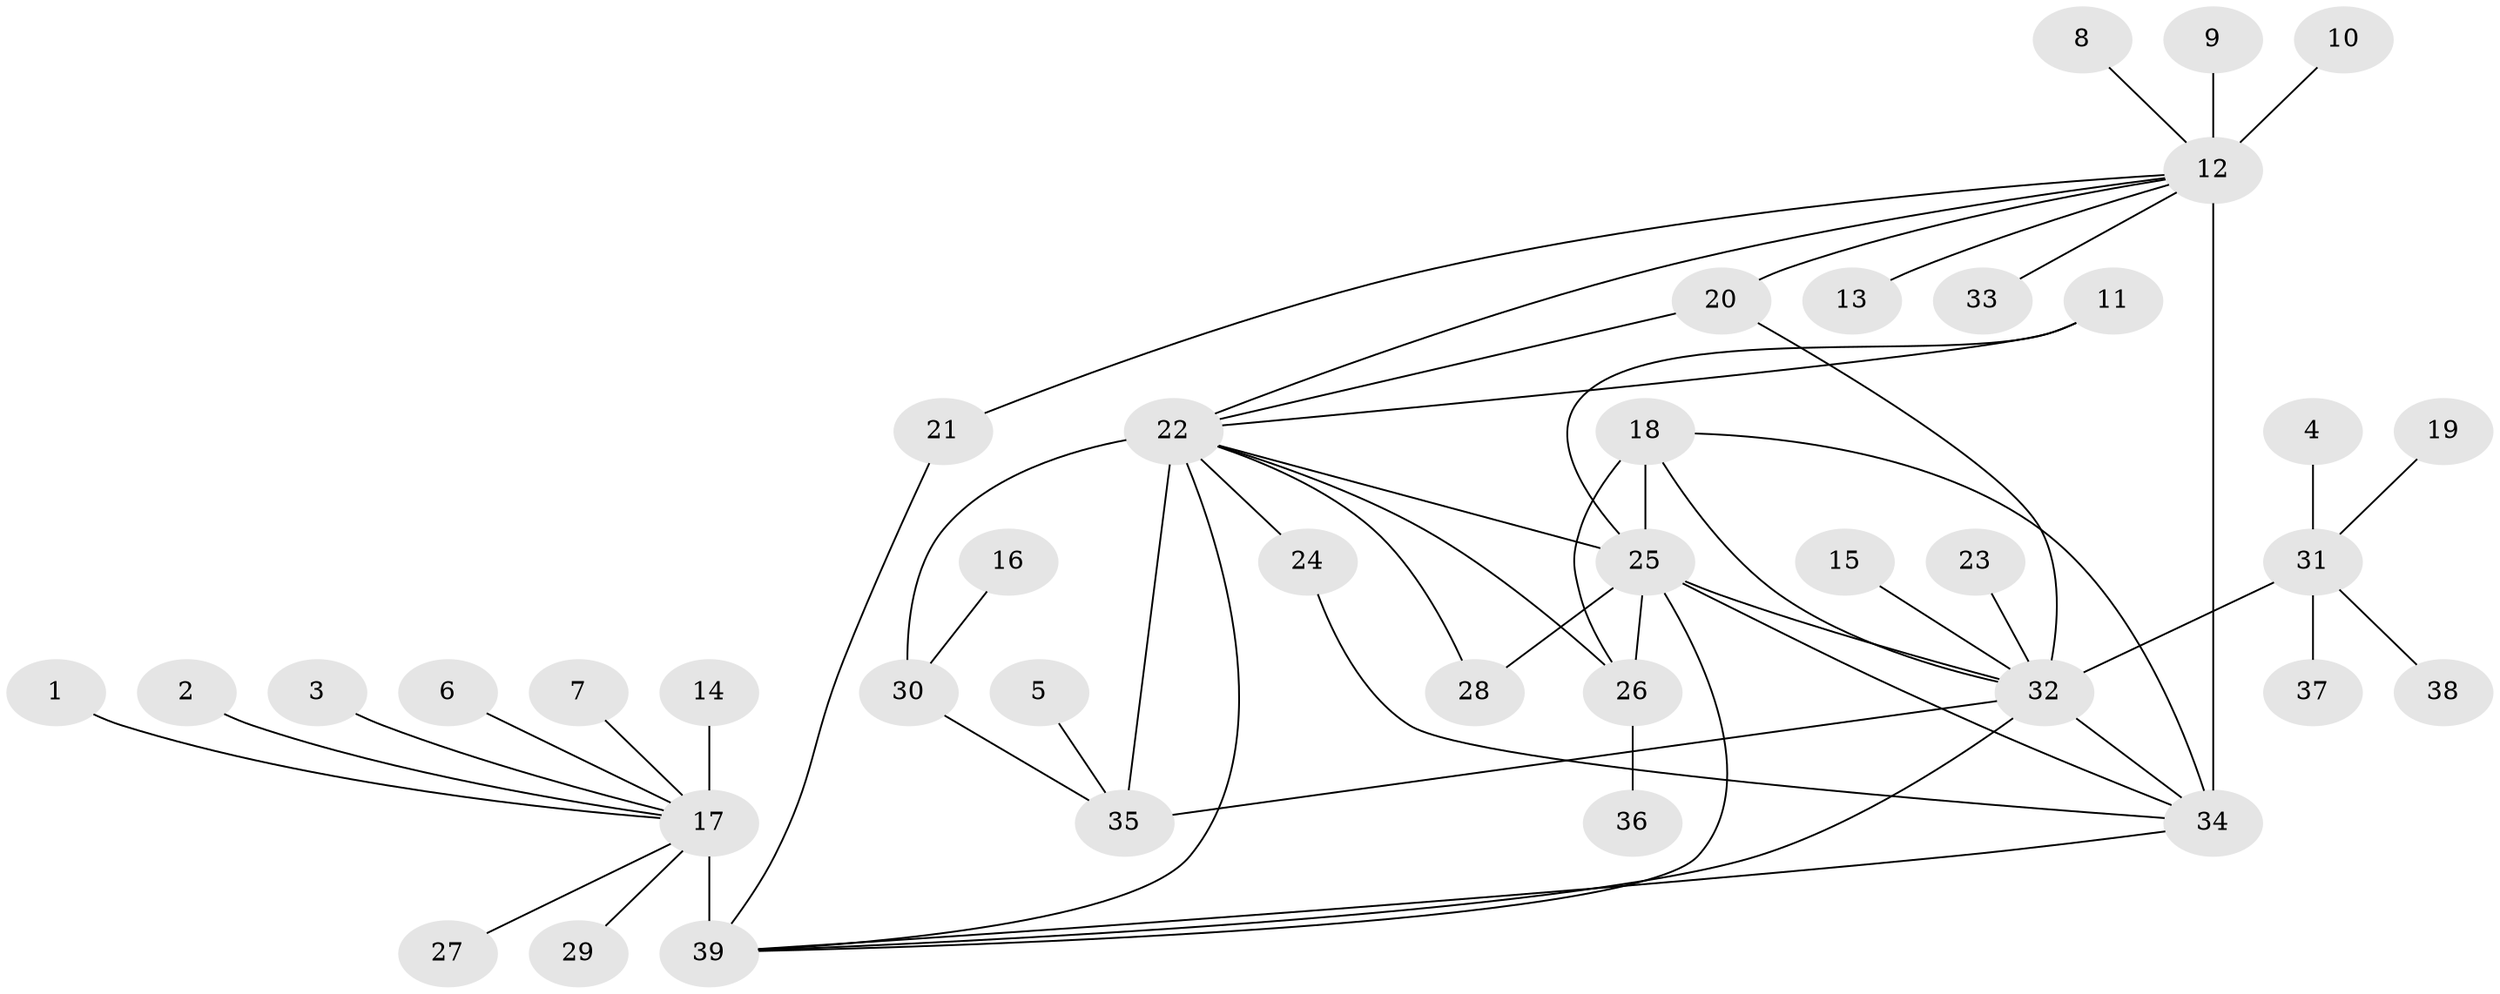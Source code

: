 // original degree distribution, {11: 0.015748031496062992, 8: 0.047244094488188976, 7: 0.047244094488188976, 9: 0.03937007874015748, 6: 0.03937007874015748, 10: 0.031496062992125984, 12: 0.007874015748031496, 15: 0.007874015748031496, 1: 0.5748031496062992, 4: 0.023622047244094488, 3: 0.03937007874015748, 2: 0.12598425196850394}
// Generated by graph-tools (version 1.1) at 2025/37/03/04/25 23:37:39]
// undirected, 39 vertices, 55 edges
graph export_dot {
  node [color=gray90,style=filled];
  1;
  2;
  3;
  4;
  5;
  6;
  7;
  8;
  9;
  10;
  11;
  12;
  13;
  14;
  15;
  16;
  17;
  18;
  19;
  20;
  21;
  22;
  23;
  24;
  25;
  26;
  27;
  28;
  29;
  30;
  31;
  32;
  33;
  34;
  35;
  36;
  37;
  38;
  39;
  1 -- 17 [weight=1.0];
  2 -- 17 [weight=1.0];
  3 -- 17 [weight=1.0];
  4 -- 31 [weight=1.0];
  5 -- 35 [weight=1.0];
  6 -- 17 [weight=1.0];
  7 -- 17 [weight=1.0];
  8 -- 12 [weight=1.0];
  9 -- 12 [weight=1.0];
  10 -- 12 [weight=1.0];
  11 -- 22 [weight=1.0];
  11 -- 25 [weight=1.0];
  12 -- 13 [weight=1.0];
  12 -- 20 [weight=1.0];
  12 -- 21 [weight=1.0];
  12 -- 22 [weight=1.0];
  12 -- 33 [weight=1.0];
  12 -- 34 [weight=8.0];
  14 -- 17 [weight=1.0];
  15 -- 32 [weight=1.0];
  16 -- 30 [weight=1.0];
  17 -- 27 [weight=1.0];
  17 -- 29 [weight=1.0];
  17 -- 39 [weight=8.0];
  18 -- 25 [weight=4.0];
  18 -- 26 [weight=1.0];
  18 -- 32 [weight=1.0];
  18 -- 34 [weight=1.0];
  19 -- 31 [weight=1.0];
  20 -- 22 [weight=1.0];
  20 -- 32 [weight=1.0];
  21 -- 39 [weight=1.0];
  22 -- 24 [weight=1.0];
  22 -- 25 [weight=1.0];
  22 -- 26 [weight=1.0];
  22 -- 28 [weight=1.0];
  22 -- 30 [weight=2.0];
  22 -- 35 [weight=6.0];
  22 -- 39 [weight=1.0];
  23 -- 32 [weight=1.0];
  24 -- 34 [weight=1.0];
  25 -- 26 [weight=4.0];
  25 -- 28 [weight=1.0];
  25 -- 32 [weight=1.0];
  25 -- 34 [weight=1.0];
  25 -- 39 [weight=1.0];
  26 -- 36 [weight=1.0];
  30 -- 35 [weight=3.0];
  31 -- 32 [weight=8.0];
  31 -- 37 [weight=1.0];
  31 -- 38 [weight=1.0];
  32 -- 34 [weight=1.0];
  32 -- 35 [weight=3.0];
  32 -- 39 [weight=1.0];
  34 -- 39 [weight=1.0];
}
